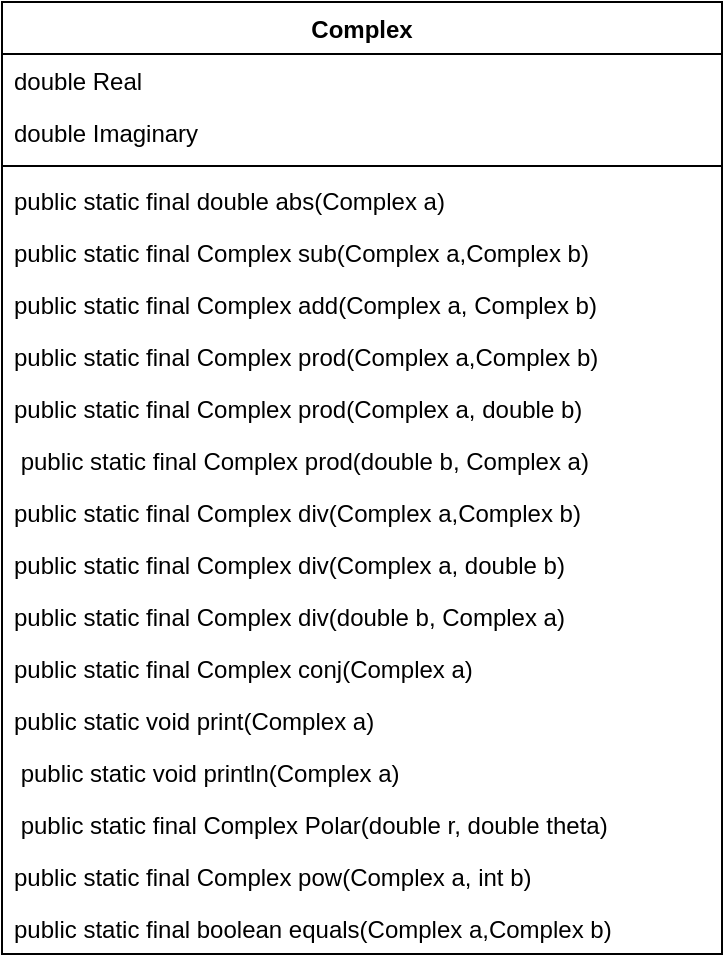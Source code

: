 <mxfile version="14.9.4" type="github">
  <diagram id="Dy0vVIvkLYzDCcDRrufO" name="Page-1">
    <mxGraphModel dx="839" dy="469" grid="1" gridSize="10" guides="1" tooltips="1" connect="1" arrows="1" fold="1" page="1" pageScale="1" pageWidth="850" pageHeight="1100" math="0" shadow="0">
      <root>
        <mxCell id="0" />
        <mxCell id="1" parent="0" />
        <mxCell id="QOcv09Xu3Q0r1w2k2Vof-6" value="Complex" style="swimlane;fontStyle=1;align=center;verticalAlign=top;childLayout=stackLayout;horizontal=1;startSize=26;horizontalStack=0;resizeParent=1;resizeParentMax=0;resizeLast=0;collapsible=1;marginBottom=0;" vertex="1" parent="1">
          <mxGeometry x="450" y="200" width="360" height="476" as="geometry" />
        </mxCell>
        <mxCell id="QOcv09Xu3Q0r1w2k2Vof-7" value="double Real&#xa;" style="text;strokeColor=none;fillColor=none;align=left;verticalAlign=top;spacingLeft=4;spacingRight=4;overflow=hidden;rotatable=0;points=[[0,0.5],[1,0.5]];portConstraint=eastwest;" vertex="1" parent="QOcv09Xu3Q0r1w2k2Vof-6">
          <mxGeometry y="26" width="360" height="26" as="geometry" />
        </mxCell>
        <mxCell id="QOcv09Xu3Q0r1w2k2Vof-10" value="double Imaginary" style="text;strokeColor=none;fillColor=none;align=left;verticalAlign=top;spacingLeft=4;spacingRight=4;overflow=hidden;rotatable=0;points=[[0,0.5],[1,0.5]];portConstraint=eastwest;" vertex="1" parent="QOcv09Xu3Q0r1w2k2Vof-6">
          <mxGeometry y="52" width="360" height="26" as="geometry" />
        </mxCell>
        <mxCell id="QOcv09Xu3Q0r1w2k2Vof-8" value="" style="line;strokeWidth=1;fillColor=none;align=left;verticalAlign=middle;spacingTop=-1;spacingLeft=3;spacingRight=3;rotatable=0;labelPosition=right;points=[];portConstraint=eastwest;" vertex="1" parent="QOcv09Xu3Q0r1w2k2Vof-6">
          <mxGeometry y="78" width="360" height="8" as="geometry" />
        </mxCell>
        <mxCell id="QOcv09Xu3Q0r1w2k2Vof-9" value="public static final double abs(Complex a)" style="text;strokeColor=none;fillColor=none;align=left;verticalAlign=top;spacingLeft=4;spacingRight=4;overflow=hidden;rotatable=0;points=[[0,0.5],[1,0.5]];portConstraint=eastwest;" vertex="1" parent="QOcv09Xu3Q0r1w2k2Vof-6">
          <mxGeometry y="86" width="360" height="26" as="geometry" />
        </mxCell>
        <mxCell id="QOcv09Xu3Q0r1w2k2Vof-16" value="public static final Complex sub(Complex a,Complex b)" style="text;strokeColor=none;fillColor=none;align=left;verticalAlign=top;spacingLeft=4;spacingRight=4;overflow=hidden;rotatable=0;points=[[0,0.5],[1,0.5]];portConstraint=eastwest;" vertex="1" parent="QOcv09Xu3Q0r1w2k2Vof-6">
          <mxGeometry y="112" width="360" height="26" as="geometry" />
        </mxCell>
        <mxCell id="QOcv09Xu3Q0r1w2k2Vof-15" value="public static final Complex add(Complex a, Complex b)" style="text;strokeColor=none;fillColor=none;align=left;verticalAlign=top;spacingLeft=4;spacingRight=4;overflow=hidden;rotatable=0;points=[[0,0.5],[1,0.5]];portConstraint=eastwest;" vertex="1" parent="QOcv09Xu3Q0r1w2k2Vof-6">
          <mxGeometry y="138" width="360" height="26" as="geometry" />
        </mxCell>
        <mxCell id="QOcv09Xu3Q0r1w2k2Vof-14" value="public static final Complex prod(Complex a,Complex b)" style="text;strokeColor=none;fillColor=none;align=left;verticalAlign=top;spacingLeft=4;spacingRight=4;overflow=hidden;rotatable=0;points=[[0,0.5],[1,0.5]];portConstraint=eastwest;" vertex="1" parent="QOcv09Xu3Q0r1w2k2Vof-6">
          <mxGeometry y="164" width="360" height="26" as="geometry" />
        </mxCell>
        <mxCell id="QOcv09Xu3Q0r1w2k2Vof-13" value="public static final Complex prod(Complex a, double b)" style="text;strokeColor=none;fillColor=none;align=left;verticalAlign=top;spacingLeft=4;spacingRight=4;overflow=hidden;rotatable=0;points=[[0,0.5],[1,0.5]];portConstraint=eastwest;" vertex="1" parent="QOcv09Xu3Q0r1w2k2Vof-6">
          <mxGeometry y="190" width="360" height="26" as="geometry" />
        </mxCell>
        <mxCell id="QOcv09Xu3Q0r1w2k2Vof-17" value=" public static final Complex prod(double b, Complex a)" style="text;strokeColor=none;fillColor=none;align=left;verticalAlign=top;spacingLeft=4;spacingRight=4;overflow=hidden;rotatable=0;points=[[0,0.5],[1,0.5]];portConstraint=eastwest;" vertex="1" parent="QOcv09Xu3Q0r1w2k2Vof-6">
          <mxGeometry y="216" width="360" height="26" as="geometry" />
        </mxCell>
        <mxCell id="QOcv09Xu3Q0r1w2k2Vof-11" value="public static final Complex div(Complex a,Complex b)" style="text;strokeColor=none;fillColor=none;align=left;verticalAlign=top;spacingLeft=4;spacingRight=4;overflow=hidden;rotatable=0;points=[[0,0.5],[1,0.5]];portConstraint=eastwest;" vertex="1" parent="QOcv09Xu3Q0r1w2k2Vof-6">
          <mxGeometry y="242" width="360" height="26" as="geometry" />
        </mxCell>
        <mxCell id="QOcv09Xu3Q0r1w2k2Vof-12" value="public static final Complex div(Complex a, double b)" style="text;strokeColor=none;fillColor=none;align=left;verticalAlign=top;spacingLeft=4;spacingRight=4;overflow=hidden;rotatable=0;points=[[0,0.5],[1,0.5]];portConstraint=eastwest;" vertex="1" parent="QOcv09Xu3Q0r1w2k2Vof-6">
          <mxGeometry y="268" width="360" height="26" as="geometry" />
        </mxCell>
        <mxCell id="QOcv09Xu3Q0r1w2k2Vof-19" value="public static final Complex div(double b, Complex a)" style="text;strokeColor=none;fillColor=none;align=left;verticalAlign=top;spacingLeft=4;spacingRight=4;overflow=hidden;rotatable=0;points=[[0,0.5],[1,0.5]];portConstraint=eastwest;" vertex="1" parent="QOcv09Xu3Q0r1w2k2Vof-6">
          <mxGeometry y="294" width="360" height="26" as="geometry" />
        </mxCell>
        <mxCell id="QOcv09Xu3Q0r1w2k2Vof-20" value="public static final Complex conj(Complex a)" style="text;strokeColor=none;fillColor=none;align=left;verticalAlign=top;spacingLeft=4;spacingRight=4;overflow=hidden;rotatable=0;points=[[0,0.5],[1,0.5]];portConstraint=eastwest;" vertex="1" parent="QOcv09Xu3Q0r1w2k2Vof-6">
          <mxGeometry y="320" width="360" height="26" as="geometry" />
        </mxCell>
        <mxCell id="QOcv09Xu3Q0r1w2k2Vof-23" value="public static void print(Complex a)" style="text;strokeColor=none;fillColor=none;align=left;verticalAlign=top;spacingLeft=4;spacingRight=4;overflow=hidden;rotatable=0;points=[[0,0.5],[1,0.5]];portConstraint=eastwest;" vertex="1" parent="QOcv09Xu3Q0r1w2k2Vof-6">
          <mxGeometry y="346" width="360" height="26" as="geometry" />
        </mxCell>
        <mxCell id="QOcv09Xu3Q0r1w2k2Vof-18" value=" public static void println(Complex a)" style="text;strokeColor=none;fillColor=none;align=left;verticalAlign=top;spacingLeft=4;spacingRight=4;overflow=hidden;rotatable=0;points=[[0,0.5],[1,0.5]];portConstraint=eastwest;" vertex="1" parent="QOcv09Xu3Q0r1w2k2Vof-6">
          <mxGeometry y="372" width="360" height="26" as="geometry" />
        </mxCell>
        <mxCell id="QOcv09Xu3Q0r1w2k2Vof-25" value=" public static final Complex Polar(double r, double theta)" style="text;strokeColor=none;fillColor=none;align=left;verticalAlign=top;spacingLeft=4;spacingRight=4;overflow=hidden;rotatable=0;points=[[0,0.5],[1,0.5]];portConstraint=eastwest;" vertex="1" parent="QOcv09Xu3Q0r1w2k2Vof-6">
          <mxGeometry y="398" width="360" height="26" as="geometry" />
        </mxCell>
        <mxCell id="QOcv09Xu3Q0r1w2k2Vof-24" value="public static final Complex pow(Complex a, int b)" style="text;strokeColor=none;fillColor=none;align=left;verticalAlign=top;spacingLeft=4;spacingRight=4;overflow=hidden;rotatable=0;points=[[0,0.5],[1,0.5]];portConstraint=eastwest;" vertex="1" parent="QOcv09Xu3Q0r1w2k2Vof-6">
          <mxGeometry y="424" width="360" height="26" as="geometry" />
        </mxCell>
        <mxCell id="QOcv09Xu3Q0r1w2k2Vof-22" value="public static final boolean equals(Complex a,Complex b)" style="text;strokeColor=none;fillColor=none;align=left;verticalAlign=top;spacingLeft=4;spacingRight=4;overflow=hidden;rotatable=0;points=[[0,0.5],[1,0.5]];portConstraint=eastwest;" vertex="1" parent="QOcv09Xu3Q0r1w2k2Vof-6">
          <mxGeometry y="450" width="360" height="26" as="geometry" />
        </mxCell>
      </root>
    </mxGraphModel>
  </diagram>
</mxfile>
